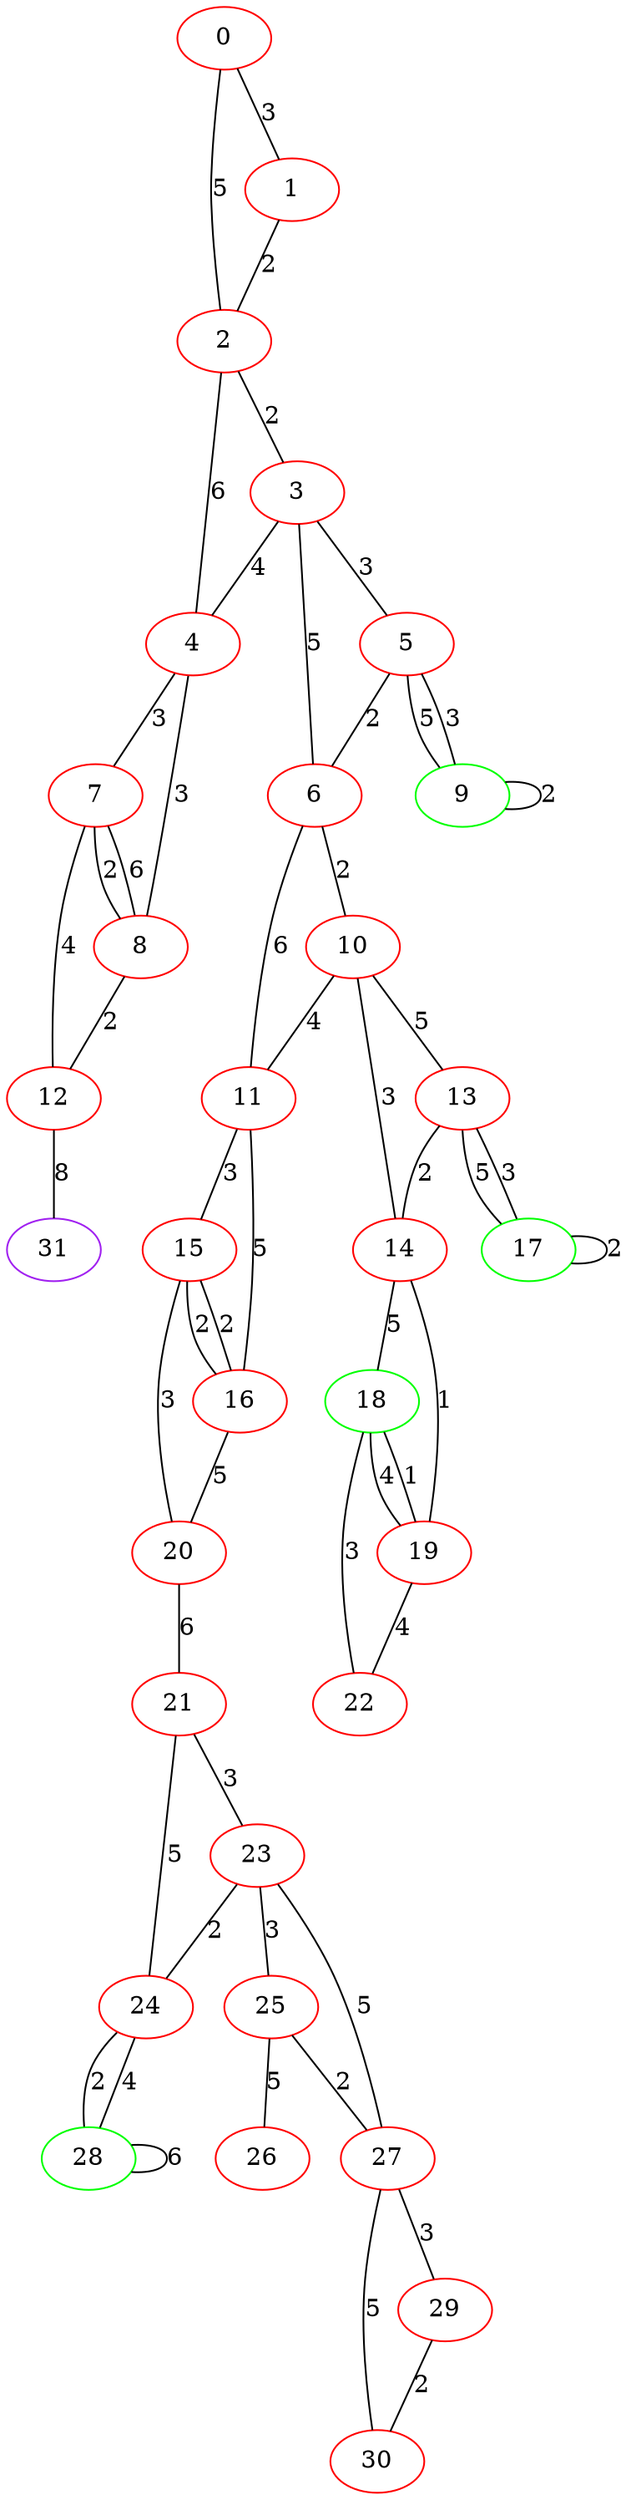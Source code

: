 graph "" {
0 [color=red, weight=1];
1 [color=red, weight=1];
2 [color=red, weight=1];
3 [color=red, weight=1];
4 [color=red, weight=1];
5 [color=red, weight=1];
6 [color=red, weight=1];
7 [color=red, weight=1];
8 [color=red, weight=1];
9 [color=green, weight=2];
10 [color=red, weight=1];
11 [color=red, weight=1];
12 [color=red, weight=1];
13 [color=red, weight=1];
14 [color=red, weight=1];
15 [color=red, weight=1];
16 [color=red, weight=1];
17 [color=green, weight=2];
18 [color=green, weight=2];
19 [color=red, weight=1];
20 [color=red, weight=1];
21 [color=red, weight=1];
22 [color=red, weight=1];
23 [color=red, weight=1];
24 [color=red, weight=1];
25 [color=red, weight=1];
26 [color=red, weight=1];
27 [color=red, weight=1];
28 [color=green, weight=2];
29 [color=red, weight=1];
30 [color=red, weight=1];
31 [color=purple, weight=4];
0 -- 1  [key=0, label=3];
0 -- 2  [key=0, label=5];
1 -- 2  [key=0, label=2];
2 -- 3  [key=0, label=2];
2 -- 4  [key=0, label=6];
3 -- 4  [key=0, label=4];
3 -- 5  [key=0, label=3];
3 -- 6  [key=0, label=5];
4 -- 8  [key=0, label=3];
4 -- 7  [key=0, label=3];
5 -- 9  [key=0, label=5];
5 -- 9  [key=1, label=3];
5 -- 6  [key=0, label=2];
6 -- 10  [key=0, label=2];
6 -- 11  [key=0, label=6];
7 -- 8  [key=0, label=2];
7 -- 8  [key=1, label=6];
7 -- 12  [key=0, label=4];
8 -- 12  [key=0, label=2];
9 -- 9  [key=0, label=2];
10 -- 11  [key=0, label=4];
10 -- 13  [key=0, label=5];
10 -- 14  [key=0, label=3];
11 -- 16  [key=0, label=5];
11 -- 15  [key=0, label=3];
12 -- 31  [key=0, label=8];
13 -- 17  [key=0, label=5];
13 -- 17  [key=1, label=3];
13 -- 14  [key=0, label=2];
14 -- 19  [key=0, label=1];
14 -- 18  [key=0, label=5];
15 -- 16  [key=0, label=2];
15 -- 16  [key=1, label=2];
15 -- 20  [key=0, label=3];
16 -- 20  [key=0, label=5];
17 -- 17  [key=0, label=2];
18 -- 19  [key=0, label=4];
18 -- 19  [key=1, label=1];
18 -- 22  [key=0, label=3];
19 -- 22  [key=0, label=4];
20 -- 21  [key=0, label=6];
21 -- 24  [key=0, label=5];
21 -- 23  [key=0, label=3];
23 -- 24  [key=0, label=2];
23 -- 25  [key=0, label=3];
23 -- 27  [key=0, label=5];
24 -- 28  [key=0, label=2];
24 -- 28  [key=1, label=4];
25 -- 26  [key=0, label=5];
25 -- 27  [key=0, label=2];
27 -- 29  [key=0, label=3];
27 -- 30  [key=0, label=5];
28 -- 28  [key=0, label=6];
29 -- 30  [key=0, label=2];
}
